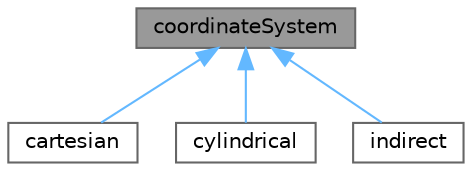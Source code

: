 digraph "coordinateSystem"
{
 // LATEX_PDF_SIZE
  bgcolor="transparent";
  edge [fontname=Helvetica,fontsize=10,labelfontname=Helvetica,labelfontsize=10];
  node [fontname=Helvetica,fontsize=10,shape=box,height=0.2,width=0.4];
  Node1 [id="Node000001",label="coordinateSystem",height=0.2,width=0.4,color="gray40", fillcolor="grey60", style="filled", fontcolor="black",tooltip="Base class for coordinate system specification, the default coordinate system type is cartesian ."];
  Node1 -> Node2 [id="edge1_Node000001_Node000002",dir="back",color="steelblue1",style="solid",tooltip=" "];
  Node2 [id="Node000002",label="cartesian",height=0.2,width=0.4,color="gray40", fillcolor="white", style="filled",URL="$classFoam_1_1coordSystem_1_1cartesian.html",tooltip="A Cartesian coordinate system."];
  Node1 -> Node3 [id="edge2_Node000001_Node000003",dir="back",color="steelblue1",style="solid",tooltip=" "];
  Node3 [id="Node000003",label="cylindrical",height=0.2,width=0.4,color="gray40", fillcolor="white", style="filled",URL="$classFoam_1_1coordSystem_1_1cylindrical.html",tooltip="A cylindrical coordinate system (r-theta-z). The coordinate system angle theta is always in radians."];
  Node1 -> Node4 [id="edge3_Node000001_Node000004",dir="back",color="steelblue1",style="solid",tooltip=" "];
  Node4 [id="Node000004",label="indirect",height=0.2,width=0.4,color="gray40", fillcolor="white", style="filled",URL="$classFoam_1_1coordSystem_1_1indirect.html",tooltip="A coordinate system forward to a global coordinate system that is normally provided by the constant/c..."];
}
